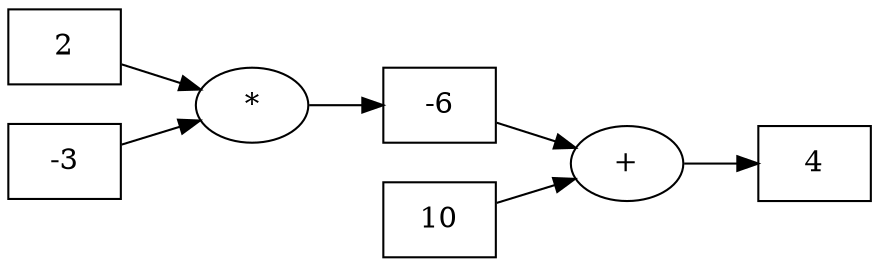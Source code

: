 digraph {
graph [rankdir=LR]
  "140732788454536" [label="4" shape=record]
  "140732788454536+" [label="+"]
  "140732788454536+" -> "140732788454536"
  "94248099535392" -> "140732788454536+"
  "94248099535456" -> "140732788454536+"
  "94248099535456" [label="10" shape=record]
  "94248099535392" [label="-6" shape=record]
  "94248099535392*" [label="*"]
  "94248099535392*" -> "94248099535392"
  "94248099535328" -> "94248099535392*"
  "94248099535264" -> "94248099535392*"
  "94248099535264" [label="-3" shape=record]
  "94248099535328" [label="2" shape=record]
}
